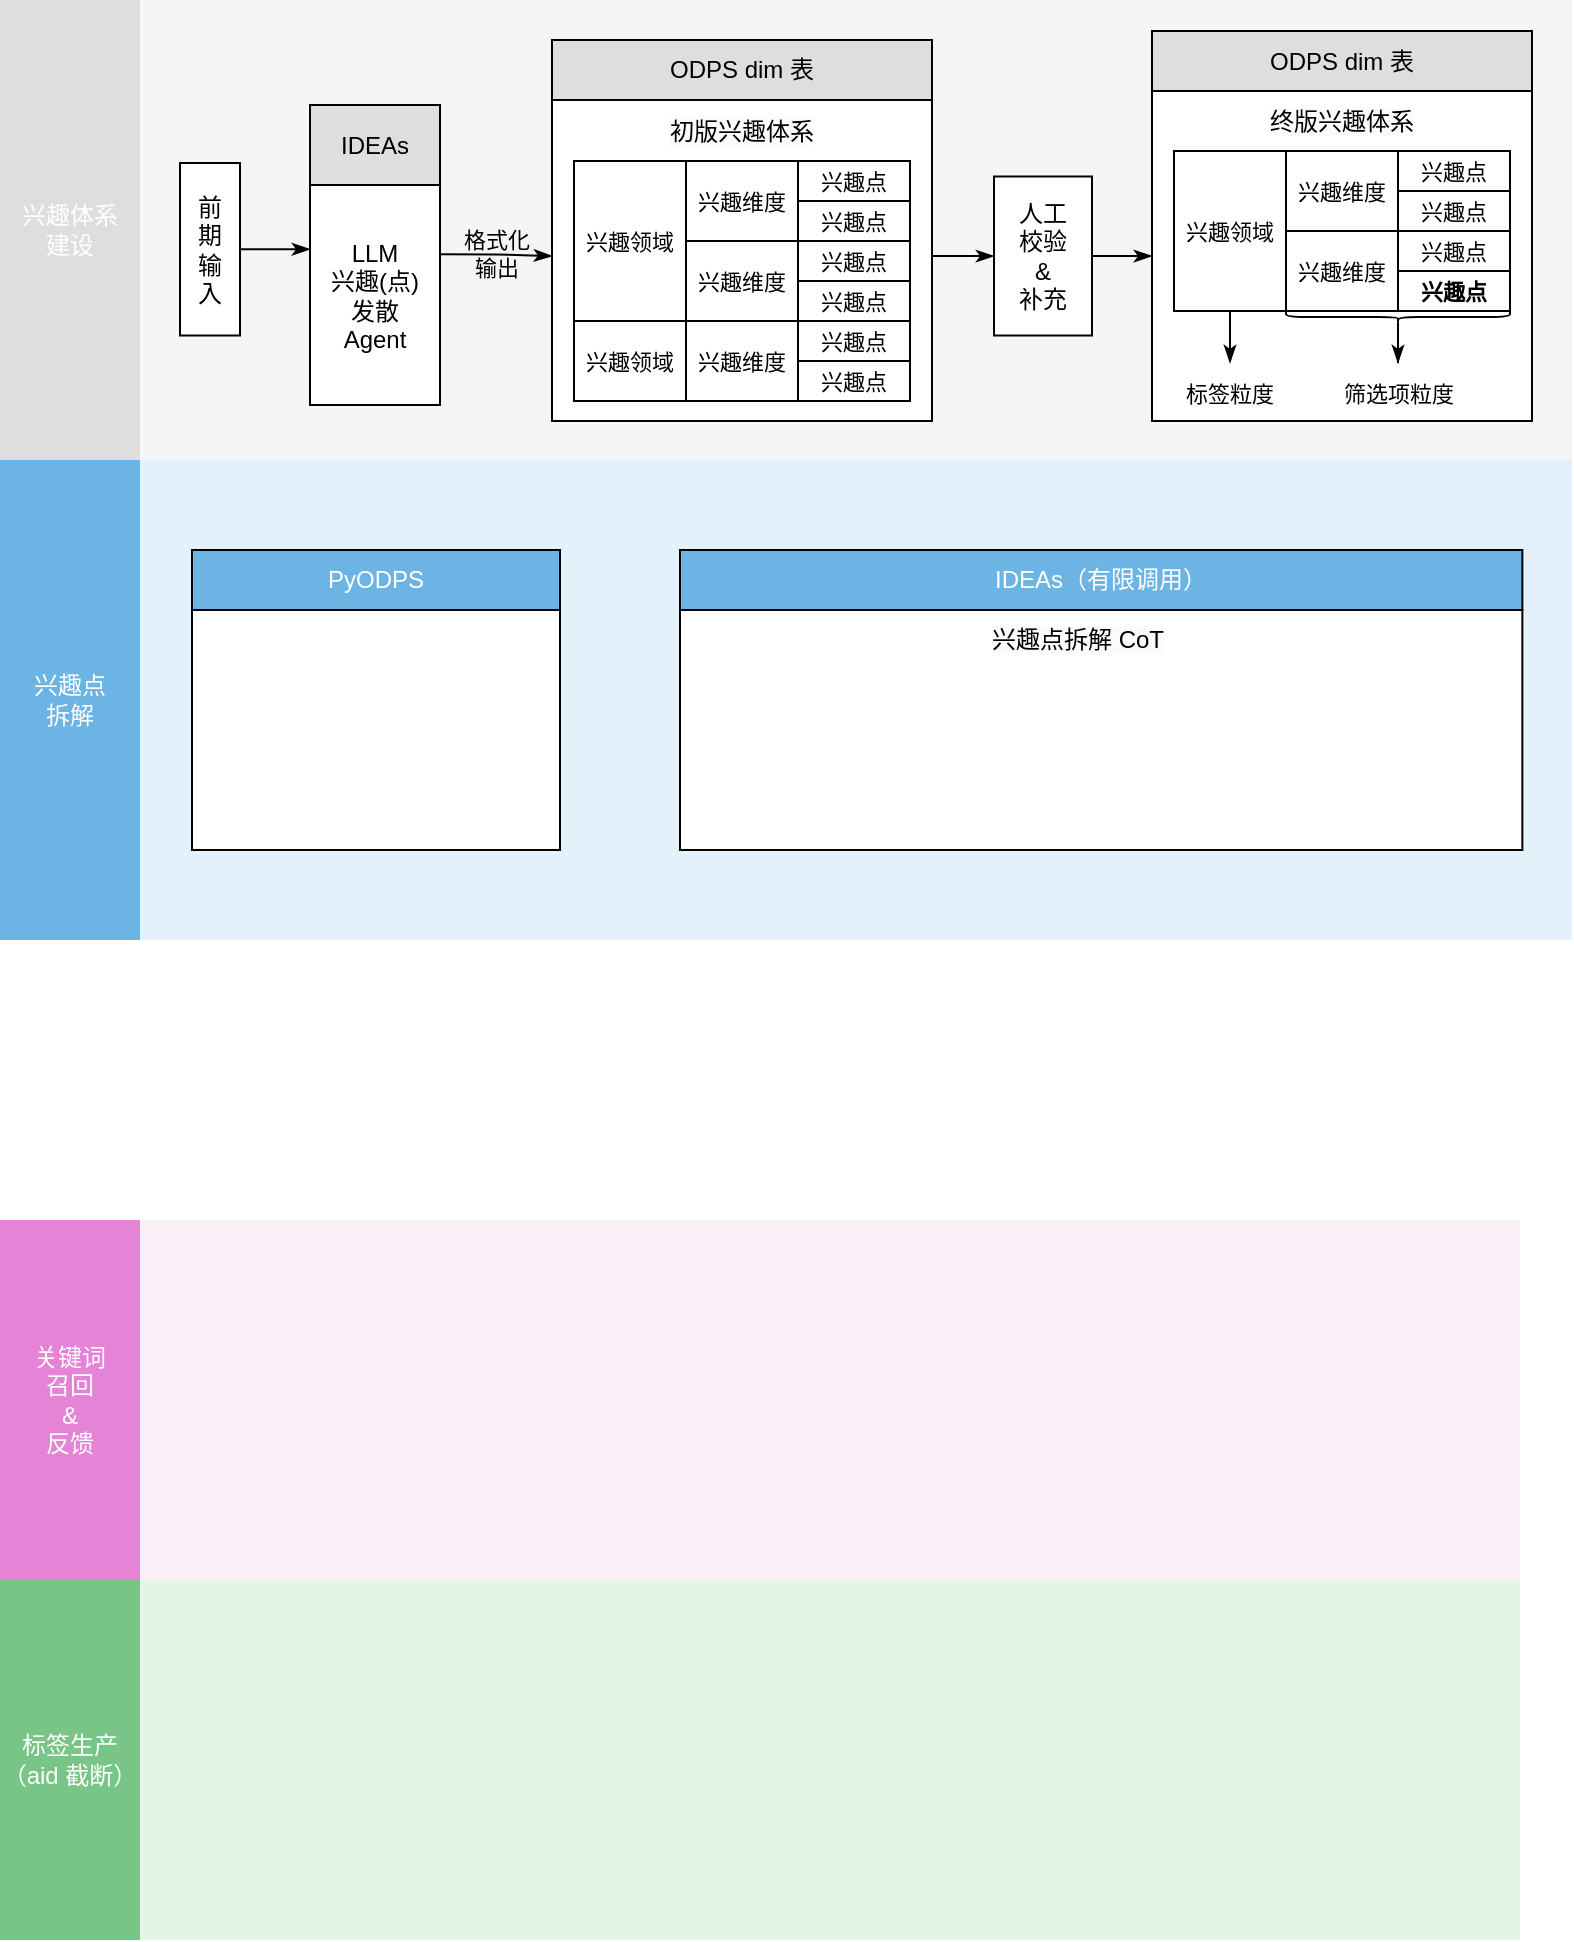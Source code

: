 <mxfile version="24.8.6">
  <diagram name="第 1 页" id="VoQEFsDsQSayohb0JOBL">
    <mxGraphModel dx="1004" dy="565" grid="1" gridSize="10" guides="1" tooltips="1" connect="1" arrows="1" fold="1" page="1" pageScale="1" pageWidth="827" pageHeight="1169" math="0" shadow="0">
      <root>
        <mxCell id="0" />
        <mxCell id="1" parent="0" />
        <mxCell id="u1aqPMmCXMGFX70TY736-70" value="" style="group" vertex="1" connectable="0" parent="1">
          <mxGeometry x="34" y="240" width="786" height="240" as="geometry" />
        </mxCell>
        <mxCell id="u1aqPMmCXMGFX70TY736-41" value="" style="rounded=0;whiteSpace=wrap;html=1;fillColor=#E3F2FA;strokeColor=none;fillStyle=auto;" vertex="1" parent="u1aqPMmCXMGFX70TY736-70">
          <mxGeometry width="786" height="240" as="geometry" />
        </mxCell>
        <mxCell id="u1aqPMmCXMGFX70TY736-42" value="兴趣点&lt;div&gt;拆解&lt;/div&gt;" style="rounded=0;whiteSpace=wrap;html=1;strokeColor=none;fillColor=#6CB4E3;fontColor=#FFFFFF;" vertex="1" parent="u1aqPMmCXMGFX70TY736-70">
          <mxGeometry width="70" height="240" as="geometry" />
        </mxCell>
        <mxCell id="u1aqPMmCXMGFX70TY736-69" value="IDEAs（有限调用）" style="rounded=0;whiteSpace=wrap;html=1;strokeColor=default;fillColor=#6CB4E3;fontColor=#FFFFFF;" vertex="1" parent="u1aqPMmCXMGFX70TY736-70">
          <mxGeometry x="340" y="45" width="421.18" height="30" as="geometry" />
        </mxCell>
        <mxCell id="u1aqPMmCXMGFX70TY736-47" value="" style="rounded=0;whiteSpace=wrap;html=1;" vertex="1" parent="u1aqPMmCXMGFX70TY736-70">
          <mxGeometry x="340" y="75" width="421.18" height="120" as="geometry" />
        </mxCell>
        <mxCell id="u1aqPMmCXMGFX70TY736-48" value="&lt;span style=&quot;font-size: 12px; background-color: rgb(251, 251, 251);&quot;&gt;兴趣点拆解 CoT&lt;/span&gt;" style="text;html=1;align=center;verticalAlign=middle;whiteSpace=wrap;rounded=0;fontFamily=Helvetica;fontSize=11;fontColor=default;labelBackgroundColor=default;" vertex="1" parent="u1aqPMmCXMGFX70TY736-70">
          <mxGeometry x="469.79" y="75" width="138.067" height="30" as="geometry" />
        </mxCell>
        <mxCell id="u1aqPMmCXMGFX70TY736-71" value="PyODPS" style="rounded=0;whiteSpace=wrap;html=1;strokeColor=default;fillColor=#6CB4E3;fontColor=#FFFFFF;" vertex="1" parent="u1aqPMmCXMGFX70TY736-70">
          <mxGeometry x="96" y="45" width="184" height="30" as="geometry" />
        </mxCell>
        <mxCell id="u1aqPMmCXMGFX70TY736-72" value="" style="rounded=0;whiteSpace=wrap;html=1;" vertex="1" parent="u1aqPMmCXMGFX70TY736-70">
          <mxGeometry x="96" y="75" width="184" height="120" as="geometry" />
        </mxCell>
        <mxCell id="u1aqPMmCXMGFX70TY736-66" value="" style="group" vertex="1" connectable="0" parent="1">
          <mxGeometry x="34" y="10" width="786" height="230" as="geometry" />
        </mxCell>
        <mxCell id="u1aqPMmCXMGFX70TY736-4" value="" style="rounded=0;whiteSpace=wrap;html=1;fillColor=#f5f5f5;fontColor=#333333;strokeColor=none;" vertex="1" parent="u1aqPMmCXMGFX70TY736-66">
          <mxGeometry width="786" height="230.0" as="geometry" />
        </mxCell>
        <mxCell id="u1aqPMmCXMGFX70TY736-3" value="兴趣体系&lt;div&gt;建设&lt;/div&gt;" style="rounded=0;whiteSpace=wrap;html=1;strokeColor=none;fillColor=#DEDEDE;fontColor=#FFFFFF;" vertex="1" parent="u1aqPMmCXMGFX70TY736-66">
          <mxGeometry width="70" height="230.0" as="geometry" />
        </mxCell>
        <mxCell id="u1aqPMmCXMGFX70TY736-68" value="ODPS dim 表" style="rounded=0;whiteSpace=wrap;html=1;strokeColor=default;fillColor=#DEDEDE;fontColor=#000000;" vertex="1" parent="u1aqPMmCXMGFX70TY736-66">
          <mxGeometry x="576" y="15.5" width="190" height="30" as="geometry" />
        </mxCell>
        <mxCell id="u1aqPMmCXMGFX70TY736-26" value="" style="rounded=0;whiteSpace=wrap;html=1;" vertex="1" parent="u1aqPMmCXMGFX70TY736-66">
          <mxGeometry x="576" y="45.5" width="190" height="165" as="geometry" />
        </mxCell>
        <mxCell id="u1aqPMmCXMGFX70TY736-27" value="&lt;span style=&quot;font-size: 12px; background-color: rgb(251, 251, 251);&quot;&gt;终版兴趣体系&lt;/span&gt;" style="text;html=1;align=center;verticalAlign=middle;whiteSpace=wrap;rounded=0;fontFamily=Helvetica;fontSize=11;fontColor=default;labelBackgroundColor=default;" vertex="1" parent="u1aqPMmCXMGFX70TY736-66">
          <mxGeometry x="579.25" y="45.5" width="183.5" height="30" as="geometry" />
        </mxCell>
        <mxCell id="u1aqPMmCXMGFX70TY736-50" value="" style="edgeStyle=orthogonalEdgeStyle;shape=connector;rounded=0;orthogonalLoop=1;jettySize=auto;html=1;strokeColor=default;align=center;verticalAlign=middle;fontFamily=Helvetica;fontSize=11;fontColor=default;labelBackgroundColor=default;endArrow=classicThin;endFill=1;" edge="1" parent="u1aqPMmCXMGFX70TY736-66" source="u1aqPMmCXMGFX70TY736-28" target="u1aqPMmCXMGFX70TY736-51">
          <mxGeometry relative="1" as="geometry">
            <mxPoint x="615" y="185.5" as="targetPoint" />
          </mxGeometry>
        </mxCell>
        <mxCell id="u1aqPMmCXMGFX70TY736-28" value="兴趣领域" style="rounded=0;whiteSpace=wrap;html=1;fontFamily=Helvetica;fontSize=11;fontColor=default;labelBackgroundColor=default;" vertex="1" parent="u1aqPMmCXMGFX70TY736-66">
          <mxGeometry x="587" y="75.5" width="56" height="80" as="geometry" />
        </mxCell>
        <mxCell id="u1aqPMmCXMGFX70TY736-29" value="兴趣维度" style="rounded=0;whiteSpace=wrap;html=1;fontFamily=Helvetica;fontSize=11;fontColor=default;labelBackgroundColor=default;" vertex="1" parent="u1aqPMmCXMGFX70TY736-66">
          <mxGeometry x="643" y="75.5" width="56" height="40" as="geometry" />
        </mxCell>
        <mxCell id="u1aqPMmCXMGFX70TY736-30" value="兴趣点" style="rounded=0;whiteSpace=wrap;html=1;fontFamily=Helvetica;fontSize=11;fontColor=default;labelBackgroundColor=default;" vertex="1" parent="u1aqPMmCXMGFX70TY736-66">
          <mxGeometry x="699" y="75.5" width="56" height="20" as="geometry" />
        </mxCell>
        <mxCell id="u1aqPMmCXMGFX70TY736-31" value="兴趣维度" style="rounded=0;whiteSpace=wrap;html=1;fontFamily=Helvetica;fontSize=11;fontColor=default;labelBackgroundColor=default;" vertex="1" parent="u1aqPMmCXMGFX70TY736-66">
          <mxGeometry x="643" y="115.5" width="56" height="40" as="geometry" />
        </mxCell>
        <mxCell id="u1aqPMmCXMGFX70TY736-32" value="兴趣点" style="rounded=0;whiteSpace=wrap;html=1;fontFamily=Helvetica;fontSize=11;fontColor=default;labelBackgroundColor=default;" vertex="1" parent="u1aqPMmCXMGFX70TY736-66">
          <mxGeometry x="699" y="95.5" width="56" height="20" as="geometry" />
        </mxCell>
        <mxCell id="u1aqPMmCXMGFX70TY736-33" value="兴趣点" style="rounded=0;whiteSpace=wrap;html=1;fontFamily=Helvetica;fontSize=11;fontColor=default;labelBackgroundColor=default;" vertex="1" parent="u1aqPMmCXMGFX70TY736-66">
          <mxGeometry x="699" y="115.5" width="56" height="20" as="geometry" />
        </mxCell>
        <mxCell id="u1aqPMmCXMGFX70TY736-34" value="兴趣点" style="rounded=0;whiteSpace=wrap;html=1;fontFamily=Helvetica;fontSize=11;fontColor=default;labelBackgroundColor=default;fontStyle=1" vertex="1" parent="u1aqPMmCXMGFX70TY736-66">
          <mxGeometry x="699" y="135.5" width="56" height="20" as="geometry" />
        </mxCell>
        <mxCell id="u1aqPMmCXMGFX70TY736-51" value="标签粒度" style="text;html=1;align=center;verticalAlign=middle;whiteSpace=wrap;rounded=0;fontFamily=Helvetica;fontSize=11;fontColor=default;labelBackgroundColor=none;fillColor=none;" vertex="1" parent="u1aqPMmCXMGFX70TY736-66">
          <mxGeometry x="585" y="181.5" width="60" height="30" as="geometry" />
        </mxCell>
        <mxCell id="u1aqPMmCXMGFX70TY736-56" value="" style="edgeStyle=orthogonalEdgeStyle;shape=connector;rounded=0;orthogonalLoop=1;jettySize=auto;html=1;strokeColor=default;align=center;verticalAlign=middle;fontFamily=Helvetica;fontSize=11;fontColor=default;labelBackgroundColor=default;endArrow=classicThin;endFill=1;entryX=0.5;entryY=0;entryDx=0;entryDy=0;" edge="1" parent="u1aqPMmCXMGFX70TY736-66" source="u1aqPMmCXMGFX70TY736-52" target="u1aqPMmCXMGFX70TY736-55">
          <mxGeometry relative="1" as="geometry" />
        </mxCell>
        <mxCell id="u1aqPMmCXMGFX70TY736-52" value="" style="shape=curlyBracket;whiteSpace=wrap;html=1;rounded=1;flipH=1;labelPosition=right;verticalLabelPosition=middle;align=left;verticalAlign=middle;fontFamily=Helvetica;fontSize=11;fontColor=default;labelBackgroundColor=default;rotation=90;" vertex="1" parent="u1aqPMmCXMGFX70TY736-66">
          <mxGeometry x="696" y="102.5" width="6" height="112" as="geometry" />
        </mxCell>
        <mxCell id="u1aqPMmCXMGFX70TY736-55" value="筛选项&lt;span style=&quot;background-color: initial;&quot;&gt;粒度&lt;/span&gt;" style="text;html=1;align=center;verticalAlign=middle;whiteSpace=wrap;rounded=0;fontFamily=Helvetica;fontSize=11;fontColor=default;labelBackgroundColor=none;fillColor=none;" vertex="1" parent="u1aqPMmCXMGFX70TY736-66">
          <mxGeometry x="667.5" y="181.5" width="63" height="30" as="geometry" />
        </mxCell>
        <mxCell id="u1aqPMmCXMGFX70TY736-8" value="人&lt;span style=&quot;background-color: initial;&quot;&gt;工&lt;/span&gt;&lt;div&gt;&lt;span style=&quot;background-color: initial;&quot;&gt;校&lt;/span&gt;&lt;span style=&quot;background-color: initial;&quot;&gt;验&lt;/span&gt;&lt;div&gt;&amp;amp;&lt;/div&gt;&lt;div&gt;补&lt;span style=&quot;background-color: initial;&quot;&gt;充&lt;/span&gt;&lt;/div&gt;&lt;/div&gt;" style="rounded=0;whiteSpace=wrap;html=1;" vertex="1" parent="u1aqPMmCXMGFX70TY736-66">
          <mxGeometry x="497" y="88.25" width="49" height="79.5" as="geometry" />
        </mxCell>
        <mxCell id="u1aqPMmCXMGFX70TY736-35" style="edgeStyle=orthogonalEdgeStyle;shape=connector;rounded=0;orthogonalLoop=1;jettySize=auto;html=1;entryX=0;entryY=0.5;entryDx=0;entryDy=0;strokeColor=default;align=center;verticalAlign=middle;fontFamily=Helvetica;fontSize=11;fontColor=default;labelBackgroundColor=default;endArrow=classicThin;endFill=1;" edge="1" parent="u1aqPMmCXMGFX70TY736-66" source="u1aqPMmCXMGFX70TY736-8" target="u1aqPMmCXMGFX70TY736-26">
          <mxGeometry relative="1" as="geometry" />
        </mxCell>
        <mxCell id="u1aqPMmCXMGFX70TY736-5" value="前&lt;div&gt;期&lt;/div&gt;&lt;div&gt;输&lt;/div&gt;&lt;div&gt;入&lt;/div&gt;" style="rounded=0;whiteSpace=wrap;html=1;" vertex="1" parent="u1aqPMmCXMGFX70TY736-66">
          <mxGeometry x="90" y="81.5" width="30" height="86.25" as="geometry" />
        </mxCell>
        <mxCell id="u1aqPMmCXMGFX70TY736-7" value="" style="edgeStyle=orthogonalEdgeStyle;rounded=0;orthogonalLoop=1;jettySize=auto;html=1;endArrow=classicThin;endFill=1;" edge="1" parent="1" source="u1aqPMmCXMGFX70TY736-5" target="u1aqPMmCXMGFX70TY736-6">
          <mxGeometry relative="1" as="geometry">
            <Array as="points">
              <mxPoint x="190" y="137" />
              <mxPoint x="190" y="137" />
            </Array>
          </mxGeometry>
        </mxCell>
        <mxCell id="u1aqPMmCXMGFX70TY736-12" value="格式化&lt;div&gt;输出&lt;/div&gt;" style="edgeStyle=orthogonalEdgeStyle;shape=connector;rounded=0;orthogonalLoop=1;jettySize=auto;html=1;entryX=0;entryY=0.5;entryDx=0;entryDy=0;strokeColor=default;align=center;verticalAlign=middle;fontFamily=Helvetica;fontSize=11;fontColor=default;labelBackgroundColor=none;endArrow=classicThin;endFill=1;exitX=0.988;exitY=0.315;exitDx=0;exitDy=0;exitPerimeter=0;" edge="1" parent="1" source="u1aqPMmCXMGFX70TY736-6" target="u1aqPMmCXMGFX70TY736-10">
          <mxGeometry relative="1" as="geometry" />
        </mxCell>
        <mxCell id="u1aqPMmCXMGFX70TY736-13" style="edgeStyle=orthogonalEdgeStyle;shape=connector;rounded=0;orthogonalLoop=1;jettySize=auto;html=1;strokeColor=default;align=center;verticalAlign=middle;fontFamily=Helvetica;fontSize=11;fontColor=default;labelBackgroundColor=default;endArrow=classicThin;endFill=1;" edge="1" parent="1" source="u1aqPMmCXMGFX70TY736-10" target="u1aqPMmCXMGFX70TY736-8">
          <mxGeometry relative="1" as="geometry" />
        </mxCell>
        <mxCell id="u1aqPMmCXMGFX70TY736-10" value="" style="rounded=0;whiteSpace=wrap;html=1;" vertex="1" parent="1">
          <mxGeometry x="310" y="55.5" width="190" height="165" as="geometry" />
        </mxCell>
        <mxCell id="u1aqPMmCXMGFX70TY736-11" value="&lt;span style=&quot;font-size: 12px; background-color: rgb(251, 251, 251);&quot;&gt;初版兴趣体系&lt;/span&gt;" style="text;html=1;align=center;verticalAlign=middle;whiteSpace=wrap;rounded=0;fontFamily=Helvetica;fontSize=11;fontColor=default;labelBackgroundColor=default;" vertex="1" parent="1">
          <mxGeometry x="316.12" y="60.5" width="177.75" height="30" as="geometry" />
        </mxCell>
        <mxCell id="u1aqPMmCXMGFX70TY736-14" value="兴趣领域" style="rounded=0;whiteSpace=wrap;html=1;fontFamily=Helvetica;fontSize=11;fontColor=default;labelBackgroundColor=default;" vertex="1" parent="1">
          <mxGeometry x="321" y="90.5" width="56" height="80" as="geometry" />
        </mxCell>
        <mxCell id="u1aqPMmCXMGFX70TY736-15" value="兴趣维度" style="rounded=0;whiteSpace=wrap;html=1;fontFamily=Helvetica;fontSize=11;fontColor=default;labelBackgroundColor=default;" vertex="1" parent="1">
          <mxGeometry x="377" y="90.5" width="56" height="40" as="geometry" />
        </mxCell>
        <mxCell id="u1aqPMmCXMGFX70TY736-16" value="兴趣点" style="rounded=0;whiteSpace=wrap;html=1;fontFamily=Helvetica;fontSize=11;fontColor=default;labelBackgroundColor=default;" vertex="1" parent="1">
          <mxGeometry x="433" y="90.5" width="56" height="20" as="geometry" />
        </mxCell>
        <mxCell id="u1aqPMmCXMGFX70TY736-21" value="兴趣维度" style="rounded=0;whiteSpace=wrap;html=1;fontFamily=Helvetica;fontSize=11;fontColor=default;labelBackgroundColor=default;" vertex="1" parent="1">
          <mxGeometry x="377" y="130.5" width="56" height="40" as="geometry" />
        </mxCell>
        <mxCell id="u1aqPMmCXMGFX70TY736-22" value="兴趣点" style="rounded=0;whiteSpace=wrap;html=1;fontFamily=Helvetica;fontSize=11;fontColor=default;labelBackgroundColor=default;" vertex="1" parent="1">
          <mxGeometry x="433" y="110.5" width="56" height="20" as="geometry" />
        </mxCell>
        <mxCell id="u1aqPMmCXMGFX70TY736-23" value="兴趣点" style="rounded=0;whiteSpace=wrap;html=1;fontFamily=Helvetica;fontSize=11;fontColor=default;labelBackgroundColor=default;" vertex="1" parent="1">
          <mxGeometry x="433" y="130.5" width="56" height="20" as="geometry" />
        </mxCell>
        <mxCell id="u1aqPMmCXMGFX70TY736-24" value="兴趣点" style="rounded=0;whiteSpace=wrap;html=1;fontFamily=Helvetica;fontSize=11;fontColor=default;labelBackgroundColor=default;" vertex="1" parent="1">
          <mxGeometry x="433" y="150.5" width="56" height="20" as="geometry" />
        </mxCell>
        <mxCell id="u1aqPMmCXMGFX70TY736-38" value="" style="rounded=0;whiteSpace=wrap;html=1;fillColor=#E4F5E7;strokeColor=none;" vertex="1" parent="1">
          <mxGeometry x="34" y="800" width="760" height="180" as="geometry" />
        </mxCell>
        <mxCell id="u1aqPMmCXMGFX70TY736-39" value="标签生产&lt;div&gt;（aid 截断）&lt;/div&gt;" style="rounded=0;whiteSpace=wrap;html=1;strokeColor=none;fillColor=#79C487;fontColor=#FFFFFF;" vertex="1" parent="1">
          <mxGeometry x="34" y="800" width="70" height="180" as="geometry" />
        </mxCell>
        <mxCell id="u1aqPMmCXMGFX70TY736-43" value="" style="rounded=0;whiteSpace=wrap;html=1;fillColor=#FAEEF7;strokeColor=none;" vertex="1" parent="1">
          <mxGeometry x="34" y="620" width="760" height="180" as="geometry" />
        </mxCell>
        <mxCell id="u1aqPMmCXMGFX70TY736-44" value="关键词&lt;div&gt;召回&lt;div&gt;&amp;amp;&lt;/div&gt;&lt;div&gt;反馈&lt;/div&gt;&lt;/div&gt;" style="rounded=0;whiteSpace=wrap;html=1;strokeColor=none;fillColor=#E583D6;fontColor=#FFFFFF;" vertex="1" parent="1">
          <mxGeometry x="34" y="620" width="70" height="180" as="geometry" />
        </mxCell>
        <mxCell id="u1aqPMmCXMGFX70TY736-58" value="兴趣维度" style="rounded=0;whiteSpace=wrap;html=1;fontFamily=Helvetica;fontSize=11;fontColor=default;labelBackgroundColor=default;" vertex="1" parent="1">
          <mxGeometry x="377" y="170.5" width="56" height="40" as="geometry" />
        </mxCell>
        <mxCell id="u1aqPMmCXMGFX70TY736-59" value="兴趣领域" style="rounded=0;whiteSpace=wrap;html=1;fontFamily=Helvetica;fontSize=11;fontColor=default;labelBackgroundColor=default;" vertex="1" parent="1">
          <mxGeometry x="321" y="170.5" width="56" height="40" as="geometry" />
        </mxCell>
        <mxCell id="u1aqPMmCXMGFX70TY736-60" value="兴趣点" style="rounded=0;whiteSpace=wrap;html=1;fontFamily=Helvetica;fontSize=11;fontColor=default;labelBackgroundColor=default;" vertex="1" parent="1">
          <mxGeometry x="433" y="170.5" width="56" height="20" as="geometry" />
        </mxCell>
        <mxCell id="u1aqPMmCXMGFX70TY736-61" value="兴趣点" style="rounded=0;whiteSpace=wrap;html=1;fontFamily=Helvetica;fontSize=11;fontColor=default;labelBackgroundColor=default;" vertex="1" parent="1">
          <mxGeometry x="433" y="190.5" width="56" height="20" as="geometry" />
        </mxCell>
        <mxCell id="u1aqPMmCXMGFX70TY736-64" value="" style="group" vertex="1" connectable="0" parent="1">
          <mxGeometry x="189" y="62.5" width="65" height="150" as="geometry" />
        </mxCell>
        <mxCell id="u1aqPMmCXMGFX70TY736-6" value="LLM&lt;div&gt;兴趣(点)&lt;div&gt;发散&lt;/div&gt;&lt;/div&gt;&lt;div&gt;Agent&lt;/div&gt;" style="rounded=0;whiteSpace=wrap;html=1;" vertex="1" parent="u1aqPMmCXMGFX70TY736-64">
          <mxGeometry y="40" width="65" height="110" as="geometry" />
        </mxCell>
        <mxCell id="u1aqPMmCXMGFX70TY736-63" value="IDEAs" style="rounded=0;whiteSpace=wrap;html=1;strokeColor=default;fillColor=#DEDEDE;fontColor=#000000;" vertex="1" parent="u1aqPMmCXMGFX70TY736-64">
          <mxGeometry width="65" height="40" as="geometry" />
        </mxCell>
        <mxCell id="u1aqPMmCXMGFX70TY736-65" value="ODPS dim 表" style="rounded=0;whiteSpace=wrap;html=1;strokeColor=default;fillColor=#DEDEDE;fontColor=#000000;" vertex="1" parent="1">
          <mxGeometry x="310" y="30" width="190" height="30" as="geometry" />
        </mxCell>
      </root>
    </mxGraphModel>
  </diagram>
</mxfile>
